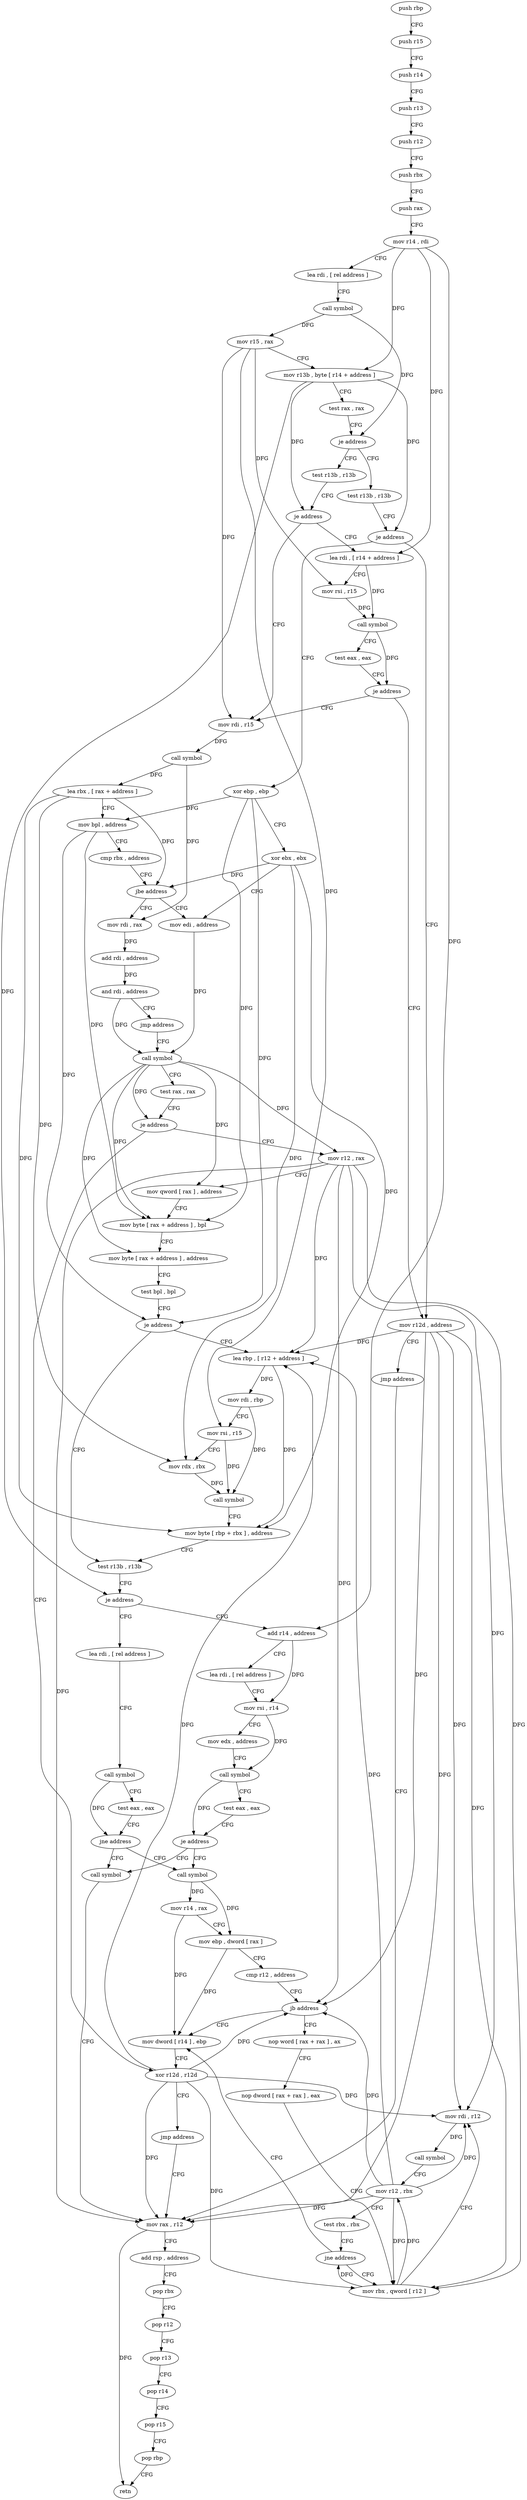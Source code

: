digraph "func" {
"296304" [label = "push rbp" ]
"296305" [label = "push r15" ]
"296307" [label = "push r14" ]
"296309" [label = "push r13" ]
"296311" [label = "push r12" ]
"296313" [label = "push rbx" ]
"296314" [label = "push rax" ]
"296315" [label = "mov r14 , rdi" ]
"296318" [label = "lea rdi , [ rel address ]" ]
"296325" [label = "call symbol" ]
"296330" [label = "mov r15 , rax" ]
"296333" [label = "mov r13b , byte [ r14 + address ]" ]
"296337" [label = "test rax , rax" ]
"296340" [label = "je address" ]
"296401" [label = "test r13b , r13b" ]
"296342" [label = "test r13b , r13b" ]
"296404" [label = "je address" ]
"296572" [label = "mov r12d , address" ]
"296410" [label = "xor ebp , ebp" ]
"296345" [label = "je address" ]
"296367" [label = "mov rdi , r15" ]
"296347" [label = "lea rdi , [ r14 + address ]" ]
"296578" [label = "jmp address" ]
"296601" [label = "mov rax , r12" ]
"296412" [label = "xor ebx , ebx" ]
"296414" [label = "mov edi , address" ]
"296370" [label = "call symbol" ]
"296375" [label = "lea rbx , [ rax + address ]" ]
"296379" [label = "mov bpl , address" ]
"296382" [label = "cmp rbx , address" ]
"296386" [label = "jbe address" ]
"296388" [label = "mov rdi , rax" ]
"296351" [label = "mov rsi , r15" ]
"296354" [label = "call symbol" ]
"296359" [label = "test eax , eax" ]
"296361" [label = "je address" ]
"296604" [label = "add rsp , address" ]
"296608" [label = "pop rbx" ]
"296609" [label = "pop r12" ]
"296611" [label = "pop r13" ]
"296613" [label = "pop r14" ]
"296615" [label = "pop r15" ]
"296617" [label = "pop rbp" ]
"296618" [label = "retn" ]
"296567" [label = "xor r12d , r12d" ]
"296570" [label = "jmp address" ]
"296433" [label = "mov r12 , rax" ]
"296436" [label = "mov qword [ rax ] , address" ]
"296443" [label = "mov byte [ rax + address ] , bpl" ]
"296447" [label = "mov byte [ rax + address ] , address" ]
"296451" [label = "test bpl , bpl" ]
"296454" [label = "je address" ]
"296480" [label = "test r13b , r13b" ]
"296456" [label = "lea rbp , [ r12 + address ]" ]
"296419" [label = "call symbol" ]
"296391" [label = "add rdi , address" ]
"296395" [label = "and rdi , address" ]
"296399" [label = "jmp address" ]
"296483" [label = "je address" ]
"296580" [label = "lea rdi , [ rel address ]" ]
"296485" [label = "add r14 , address" ]
"296461" [label = "mov rdi , rbp" ]
"296464" [label = "mov rsi , r15" ]
"296467" [label = "mov rdx , rbx" ]
"296470" [label = "call symbol" ]
"296475" [label = "mov byte [ rbp + rbx ] , address" ]
"296424" [label = "test rax , rax" ]
"296427" [label = "je address" ]
"296587" [label = "call symbol" ]
"296592" [label = "test eax , eax" ]
"296594" [label = "jne address" ]
"296513" [label = "call symbol" ]
"296596" [label = "call symbol" ]
"296489" [label = "lea rdi , [ rel address ]" ]
"296496" [label = "mov rsi , r14" ]
"296499" [label = "mov edx , address" ]
"296504" [label = "call symbol" ]
"296509" [label = "test eax , eax" ]
"296511" [label = "je address" ]
"296518" [label = "mov r14 , rax" ]
"296521" [label = "mov ebp , dword [ rax ]" ]
"296523" [label = "cmp r12 , address" ]
"296527" [label = "jb address" ]
"296564" [label = "mov dword [ r14 ] , ebp" ]
"296529" [label = "nop word [ rax + rax ] , ax" ]
"296539" [label = "nop dword [ rax + rax ] , eax" ]
"296544" [label = "mov rbx , qword [ r12 ]" ]
"296548" [label = "mov rdi , r12" ]
"296551" [label = "call symbol" ]
"296556" [label = "mov r12 , rbx" ]
"296559" [label = "test rbx , rbx" ]
"296562" [label = "jne address" ]
"296304" -> "296305" [ label = "CFG" ]
"296305" -> "296307" [ label = "CFG" ]
"296307" -> "296309" [ label = "CFG" ]
"296309" -> "296311" [ label = "CFG" ]
"296311" -> "296313" [ label = "CFG" ]
"296313" -> "296314" [ label = "CFG" ]
"296314" -> "296315" [ label = "CFG" ]
"296315" -> "296318" [ label = "CFG" ]
"296315" -> "296333" [ label = "DFG" ]
"296315" -> "296347" [ label = "DFG" ]
"296315" -> "296485" [ label = "DFG" ]
"296318" -> "296325" [ label = "CFG" ]
"296325" -> "296330" [ label = "DFG" ]
"296325" -> "296340" [ label = "DFG" ]
"296330" -> "296333" [ label = "CFG" ]
"296330" -> "296367" [ label = "DFG" ]
"296330" -> "296351" [ label = "DFG" ]
"296330" -> "296464" [ label = "DFG" ]
"296333" -> "296337" [ label = "CFG" ]
"296333" -> "296404" [ label = "DFG" ]
"296333" -> "296345" [ label = "DFG" ]
"296333" -> "296483" [ label = "DFG" ]
"296337" -> "296340" [ label = "CFG" ]
"296340" -> "296401" [ label = "CFG" ]
"296340" -> "296342" [ label = "CFG" ]
"296401" -> "296404" [ label = "CFG" ]
"296342" -> "296345" [ label = "CFG" ]
"296404" -> "296572" [ label = "CFG" ]
"296404" -> "296410" [ label = "CFG" ]
"296572" -> "296578" [ label = "CFG" ]
"296572" -> "296601" [ label = "DFG" ]
"296572" -> "296456" [ label = "DFG" ]
"296572" -> "296527" [ label = "DFG" ]
"296572" -> "296544" [ label = "DFG" ]
"296572" -> "296548" [ label = "DFG" ]
"296410" -> "296412" [ label = "CFG" ]
"296410" -> "296379" [ label = "DFG" ]
"296410" -> "296443" [ label = "DFG" ]
"296410" -> "296454" [ label = "DFG" ]
"296345" -> "296367" [ label = "CFG" ]
"296345" -> "296347" [ label = "CFG" ]
"296367" -> "296370" [ label = "DFG" ]
"296347" -> "296351" [ label = "CFG" ]
"296347" -> "296354" [ label = "DFG" ]
"296578" -> "296601" [ label = "CFG" ]
"296601" -> "296604" [ label = "CFG" ]
"296601" -> "296618" [ label = "DFG" ]
"296412" -> "296414" [ label = "CFG" ]
"296412" -> "296386" [ label = "DFG" ]
"296412" -> "296467" [ label = "DFG" ]
"296412" -> "296475" [ label = "DFG" ]
"296414" -> "296419" [ label = "DFG" ]
"296370" -> "296375" [ label = "DFG" ]
"296370" -> "296388" [ label = "DFG" ]
"296375" -> "296379" [ label = "CFG" ]
"296375" -> "296386" [ label = "DFG" ]
"296375" -> "296467" [ label = "DFG" ]
"296375" -> "296475" [ label = "DFG" ]
"296379" -> "296382" [ label = "CFG" ]
"296379" -> "296443" [ label = "DFG" ]
"296379" -> "296454" [ label = "DFG" ]
"296382" -> "296386" [ label = "CFG" ]
"296386" -> "296414" [ label = "CFG" ]
"296386" -> "296388" [ label = "CFG" ]
"296388" -> "296391" [ label = "DFG" ]
"296351" -> "296354" [ label = "DFG" ]
"296354" -> "296359" [ label = "CFG" ]
"296354" -> "296361" [ label = "DFG" ]
"296359" -> "296361" [ label = "CFG" ]
"296361" -> "296572" [ label = "CFG" ]
"296361" -> "296367" [ label = "CFG" ]
"296604" -> "296608" [ label = "CFG" ]
"296608" -> "296609" [ label = "CFG" ]
"296609" -> "296611" [ label = "CFG" ]
"296611" -> "296613" [ label = "CFG" ]
"296613" -> "296615" [ label = "CFG" ]
"296615" -> "296617" [ label = "CFG" ]
"296617" -> "296618" [ label = "CFG" ]
"296567" -> "296570" [ label = "CFG" ]
"296567" -> "296601" [ label = "DFG" ]
"296567" -> "296456" [ label = "DFG" ]
"296567" -> "296527" [ label = "DFG" ]
"296567" -> "296544" [ label = "DFG" ]
"296567" -> "296548" [ label = "DFG" ]
"296570" -> "296601" [ label = "CFG" ]
"296433" -> "296436" [ label = "CFG" ]
"296433" -> "296601" [ label = "DFG" ]
"296433" -> "296456" [ label = "DFG" ]
"296433" -> "296527" [ label = "DFG" ]
"296433" -> "296544" [ label = "DFG" ]
"296433" -> "296548" [ label = "DFG" ]
"296436" -> "296443" [ label = "CFG" ]
"296443" -> "296447" [ label = "CFG" ]
"296447" -> "296451" [ label = "CFG" ]
"296451" -> "296454" [ label = "CFG" ]
"296454" -> "296480" [ label = "CFG" ]
"296454" -> "296456" [ label = "CFG" ]
"296480" -> "296483" [ label = "CFG" ]
"296456" -> "296461" [ label = "DFG" ]
"296456" -> "296475" [ label = "DFG" ]
"296419" -> "296424" [ label = "CFG" ]
"296419" -> "296427" [ label = "DFG" ]
"296419" -> "296433" [ label = "DFG" ]
"296419" -> "296436" [ label = "DFG" ]
"296419" -> "296443" [ label = "DFG" ]
"296419" -> "296447" [ label = "DFG" ]
"296391" -> "296395" [ label = "DFG" ]
"296395" -> "296399" [ label = "CFG" ]
"296395" -> "296419" [ label = "DFG" ]
"296399" -> "296419" [ label = "CFG" ]
"296483" -> "296580" [ label = "CFG" ]
"296483" -> "296485" [ label = "CFG" ]
"296580" -> "296587" [ label = "CFG" ]
"296485" -> "296489" [ label = "CFG" ]
"296485" -> "296496" [ label = "DFG" ]
"296461" -> "296464" [ label = "CFG" ]
"296461" -> "296470" [ label = "DFG" ]
"296464" -> "296467" [ label = "CFG" ]
"296464" -> "296470" [ label = "DFG" ]
"296467" -> "296470" [ label = "DFG" ]
"296470" -> "296475" [ label = "CFG" ]
"296475" -> "296480" [ label = "CFG" ]
"296424" -> "296427" [ label = "CFG" ]
"296427" -> "296567" [ label = "CFG" ]
"296427" -> "296433" [ label = "CFG" ]
"296587" -> "296592" [ label = "CFG" ]
"296587" -> "296594" [ label = "DFG" ]
"296592" -> "296594" [ label = "CFG" ]
"296594" -> "296513" [ label = "CFG" ]
"296594" -> "296596" [ label = "CFG" ]
"296513" -> "296518" [ label = "DFG" ]
"296513" -> "296521" [ label = "DFG" ]
"296596" -> "296601" [ label = "CFG" ]
"296489" -> "296496" [ label = "CFG" ]
"296496" -> "296499" [ label = "CFG" ]
"296496" -> "296504" [ label = "DFG" ]
"296499" -> "296504" [ label = "CFG" ]
"296504" -> "296509" [ label = "CFG" ]
"296504" -> "296511" [ label = "DFG" ]
"296509" -> "296511" [ label = "CFG" ]
"296511" -> "296596" [ label = "CFG" ]
"296511" -> "296513" [ label = "CFG" ]
"296518" -> "296521" [ label = "CFG" ]
"296518" -> "296564" [ label = "DFG" ]
"296521" -> "296523" [ label = "CFG" ]
"296521" -> "296564" [ label = "DFG" ]
"296523" -> "296527" [ label = "CFG" ]
"296527" -> "296564" [ label = "CFG" ]
"296527" -> "296529" [ label = "CFG" ]
"296564" -> "296567" [ label = "CFG" ]
"296529" -> "296539" [ label = "CFG" ]
"296539" -> "296544" [ label = "CFG" ]
"296544" -> "296548" [ label = "CFG" ]
"296544" -> "296556" [ label = "DFG" ]
"296544" -> "296562" [ label = "DFG" ]
"296548" -> "296551" [ label = "DFG" ]
"296551" -> "296556" [ label = "CFG" ]
"296556" -> "296559" [ label = "CFG" ]
"296556" -> "296601" [ label = "DFG" ]
"296556" -> "296456" [ label = "DFG" ]
"296556" -> "296527" [ label = "DFG" ]
"296556" -> "296544" [ label = "DFG" ]
"296556" -> "296548" [ label = "DFG" ]
"296559" -> "296562" [ label = "CFG" ]
"296562" -> "296544" [ label = "CFG" ]
"296562" -> "296564" [ label = "CFG" ]
}
